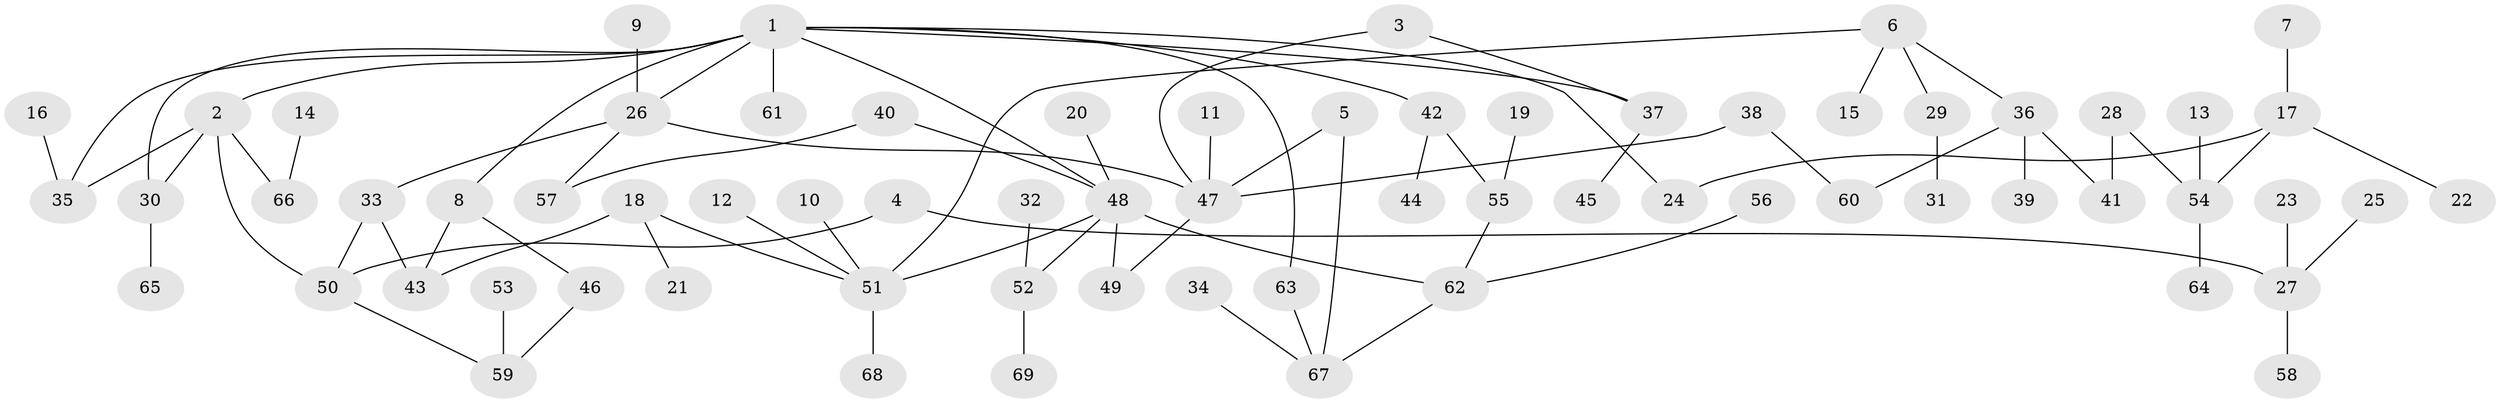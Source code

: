 // original degree distribution, {4: 0.11678832116788321, 5: 0.043795620437956206, 3: 0.145985401459854, 6: 0.021897810218978103, 7: 0.0072992700729927005, 2: 0.23357664233576642, 1: 0.4306569343065693}
// Generated by graph-tools (version 1.1) at 2025/25/03/09/25 03:25:32]
// undirected, 69 vertices, 82 edges
graph export_dot {
graph [start="1"]
  node [color=gray90,style=filled];
  1;
  2;
  3;
  4;
  5;
  6;
  7;
  8;
  9;
  10;
  11;
  12;
  13;
  14;
  15;
  16;
  17;
  18;
  19;
  20;
  21;
  22;
  23;
  24;
  25;
  26;
  27;
  28;
  29;
  30;
  31;
  32;
  33;
  34;
  35;
  36;
  37;
  38;
  39;
  40;
  41;
  42;
  43;
  44;
  45;
  46;
  47;
  48;
  49;
  50;
  51;
  52;
  53;
  54;
  55;
  56;
  57;
  58;
  59;
  60;
  61;
  62;
  63;
  64;
  65;
  66;
  67;
  68;
  69;
  1 -- 2 [weight=1.0];
  1 -- 8 [weight=1.0];
  1 -- 24 [weight=1.0];
  1 -- 26 [weight=1.0];
  1 -- 30 [weight=1.0];
  1 -- 35 [weight=1.0];
  1 -- 37 [weight=1.0];
  1 -- 42 [weight=1.0];
  1 -- 48 [weight=1.0];
  1 -- 61 [weight=1.0];
  1 -- 63 [weight=1.0];
  2 -- 30 [weight=1.0];
  2 -- 35 [weight=1.0];
  2 -- 50 [weight=1.0];
  2 -- 66 [weight=1.0];
  3 -- 37 [weight=1.0];
  3 -- 47 [weight=1.0];
  4 -- 27 [weight=1.0];
  4 -- 50 [weight=1.0];
  5 -- 47 [weight=1.0];
  5 -- 67 [weight=1.0];
  6 -- 15 [weight=1.0];
  6 -- 29 [weight=1.0];
  6 -- 36 [weight=1.0];
  6 -- 51 [weight=1.0];
  7 -- 17 [weight=1.0];
  8 -- 43 [weight=1.0];
  8 -- 46 [weight=1.0];
  9 -- 26 [weight=1.0];
  10 -- 51 [weight=1.0];
  11 -- 47 [weight=1.0];
  12 -- 51 [weight=1.0];
  13 -- 54 [weight=1.0];
  14 -- 66 [weight=1.0];
  16 -- 35 [weight=1.0];
  17 -- 22 [weight=1.0];
  17 -- 24 [weight=1.0];
  17 -- 54 [weight=1.0];
  18 -- 21 [weight=1.0];
  18 -- 43 [weight=1.0];
  18 -- 51 [weight=1.0];
  19 -- 55 [weight=1.0];
  20 -- 48 [weight=1.0];
  23 -- 27 [weight=1.0];
  25 -- 27 [weight=1.0];
  26 -- 33 [weight=1.0];
  26 -- 47 [weight=1.0];
  26 -- 57 [weight=1.0];
  27 -- 58 [weight=1.0];
  28 -- 41 [weight=1.0];
  28 -- 54 [weight=1.0];
  29 -- 31 [weight=1.0];
  30 -- 65 [weight=1.0];
  32 -- 52 [weight=1.0];
  33 -- 43 [weight=1.0];
  33 -- 50 [weight=1.0];
  34 -- 67 [weight=1.0];
  36 -- 39 [weight=1.0];
  36 -- 41 [weight=1.0];
  36 -- 60 [weight=1.0];
  37 -- 45 [weight=1.0];
  38 -- 47 [weight=1.0];
  38 -- 60 [weight=1.0];
  40 -- 48 [weight=1.0];
  40 -- 57 [weight=1.0];
  42 -- 44 [weight=1.0];
  42 -- 55 [weight=1.0];
  46 -- 59 [weight=1.0];
  47 -- 49 [weight=1.0];
  48 -- 49 [weight=1.0];
  48 -- 51 [weight=2.0];
  48 -- 52 [weight=1.0];
  48 -- 62 [weight=1.0];
  50 -- 59 [weight=1.0];
  51 -- 68 [weight=1.0];
  52 -- 69 [weight=1.0];
  53 -- 59 [weight=1.0];
  54 -- 64 [weight=1.0];
  55 -- 62 [weight=1.0];
  56 -- 62 [weight=1.0];
  62 -- 67 [weight=1.0];
  63 -- 67 [weight=1.0];
}
